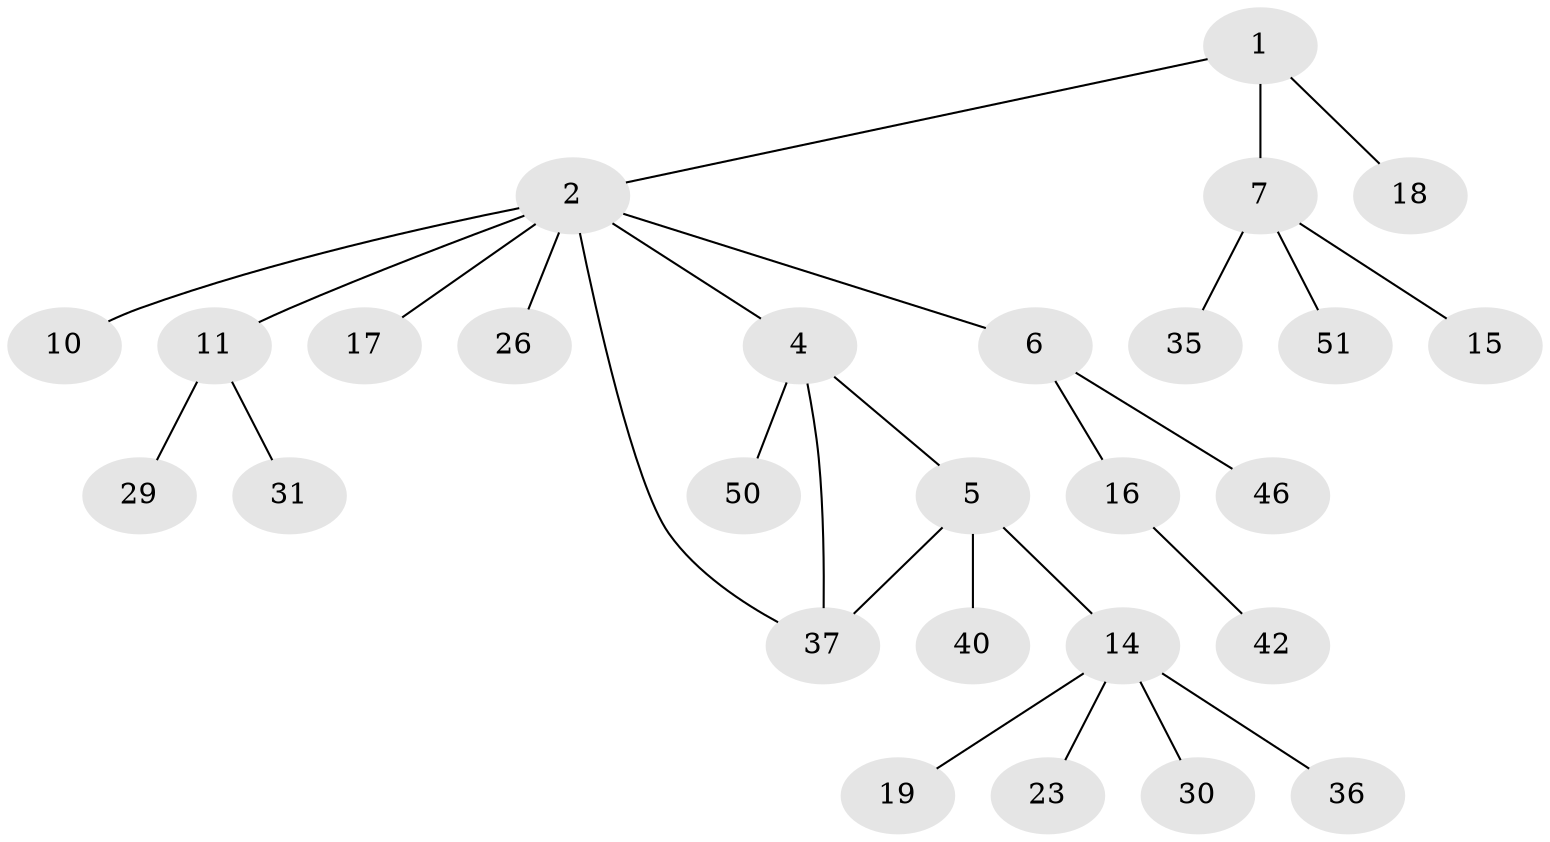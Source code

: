 // original degree distribution, {3: 0.1111111111111111, 6: 0.05555555555555555, 4: 0.037037037037037035, 5: 0.037037037037037035, 2: 0.3148148148148148, 1: 0.4444444444444444}
// Generated by graph-tools (version 1.1) at 2025/13/03/09/25 04:13:36]
// undirected, 27 vertices, 28 edges
graph export_dot {
graph [start="1"]
  node [color=gray90,style=filled];
  1;
  2 [super="+3"];
  4 [super="+12"];
  5 [super="+8+21"];
  6 [super="+24"];
  7 [super="+33+34+9+41"];
  10 [super="+13"];
  11;
  14;
  15 [super="+48"];
  16;
  17 [super="+22"];
  18 [super="+39"];
  19;
  23 [super="+45"];
  26;
  29;
  30 [super="+52"];
  31;
  35;
  36;
  37 [super="+54+49+47"];
  40;
  42 [super="+43"];
  46;
  50 [super="+53"];
  51;
  1 -- 2;
  1 -- 7;
  1 -- 18;
  2 -- 6;
  2 -- 10;
  2 -- 17;
  2 -- 26;
  2 -- 11;
  2 -- 4;
  2 -- 37;
  4 -- 5;
  4 -- 50;
  4 -- 37;
  5 -- 14;
  5 -- 40;
  5 -- 37 [weight=2];
  6 -- 16;
  6 -- 46;
  7 -- 35;
  7 -- 15;
  7 -- 51;
  11 -- 29;
  11 -- 31;
  14 -- 19;
  14 -- 23;
  14 -- 30;
  14 -- 36;
  16 -- 42;
}
